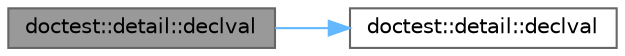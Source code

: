 digraph "doctest::detail::declval"
{
 // LATEX_PDF_SIZE
  bgcolor="transparent";
  edge [fontname=Helvetica,fontsize=10,labelfontname=Helvetica,labelfontsize=10];
  node [fontname=Helvetica,fontsize=10,shape=box,height=0.2,width=0.4];
  rankdir="LR";
  Node1 [id="Node000001",label="doctest::detail::declval",height=0.2,width=0.4,color="gray40", fillcolor="grey60", style="filled", fontcolor="black",tooltip=" "];
  Node1 -> Node2 [id="edge2_Node000001_Node000002",color="steelblue1",style="solid",tooltip=" "];
  Node2 [id="Node000002",label="doctest::detail::declval",height=0.2,width=0.4,color="grey40", fillcolor="white", style="filled",URL="$namespacedoctest_1_1detail.html#a356d5b0ba6a3d0cb9e7af15614f9250b",tooltip=" "];
}

